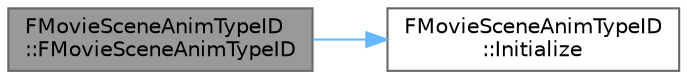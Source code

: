 digraph "FMovieSceneAnimTypeID::FMovieSceneAnimTypeID"
{
 // INTERACTIVE_SVG=YES
 // LATEX_PDF_SIZE
  bgcolor="transparent";
  edge [fontname=Helvetica,fontsize=10,labelfontname=Helvetica,labelfontsize=10];
  node [fontname=Helvetica,fontsize=10,shape=box,height=0.2,width=0.4];
  rankdir="LR";
  Node1 [id="Node000001",label="FMovieSceneAnimTypeID\l::FMovieSceneAnimTypeID",height=0.2,width=0.4,color="gray40", fillcolor="grey60", style="filled", fontcolor="black",tooltip=" "];
  Node1 -> Node2 [id="edge1_Node000001_Node000002",color="steelblue1",style="solid",tooltip=" "];
  Node2 [id="Node000002",label="FMovieSceneAnimTypeID\l::Initialize",height=0.2,width=0.4,color="grey40", fillcolor="white", style="filled",URL="$d1/d4b/structFMovieSceneAnimTypeID.html#a1f3f798fe3a382d6d3235cfe700eea8a",tooltip="Initialize this structure by storing the hash result in the static ptr itself This ensures subsequent..."];
}
